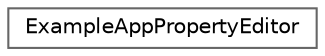digraph "类继承关系图"
{
 // LATEX_PDF_SIZE
  bgcolor="transparent";
  edge [fontname=Helvetica,fontsize=10,labelfontname=Helvetica,labelfontsize=10];
  node [fontname=Helvetica,fontsize=10,shape=box,height=0.2,width=0.4];
  rankdir="LR";
  Node0 [id="Node000000",label="ExampleAppPropertyEditor",height=0.2,width=0.4,color="grey40", fillcolor="white", style="filled",URL="$struct_example_app_property_editor.html",tooltip=" "];
}
